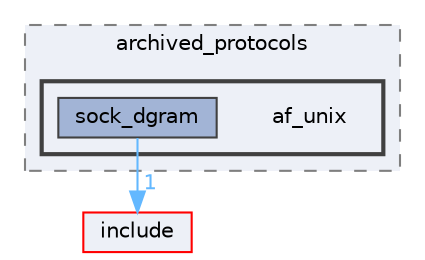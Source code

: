 digraph "src/nexilis/archived_protocols/af_unix"
{
 // LATEX_PDF_SIZE
  bgcolor="transparent";
  edge [fontname=Helvetica,fontsize=10,labelfontname=Helvetica,labelfontsize=10];
  node [fontname=Helvetica,fontsize=10,shape=box,height=0.2,width=0.4];
  compound=true
  subgraph clusterdir_9707c72a6fd9c3d9eeeb57a1eac2cc07 {
    graph [ bgcolor="#edf0f7", pencolor="grey50", label="archived_protocols", fontname=Helvetica,fontsize=10 style="filled,dashed", URL="dir_9707c72a6fd9c3d9eeeb57a1eac2cc07.html",tooltip=""]
  subgraph clusterdir_90cd8bdeeb48d813960ac51fee83b8f3 {
    graph [ bgcolor="#edf0f7", pencolor="grey25", label="", fontname=Helvetica,fontsize=10 style="filled,bold", URL="dir_90cd8bdeeb48d813960ac51fee83b8f3.html",tooltip=""]
    dir_90cd8bdeeb48d813960ac51fee83b8f3 [shape=plaintext, label="af_unix"];
  dir_b34623c5162fa8670b3cb155a20b5475 [label="sock_dgram", fillcolor="#a2b4d6", color="grey25", style="filled", URL="dir_b34623c5162fa8670b3cb155a20b5475.html",tooltip=""];
  }
  }
  dir_d44c64559bbebec7f509842c48db8b23 [label="include", fillcolor="#edf0f7", color="red", style="filled", URL="dir_d44c64559bbebec7f509842c48db8b23.html",tooltip=""];
  dir_b34623c5162fa8670b3cb155a20b5475->dir_d44c64559bbebec7f509842c48db8b23 [headlabel="1", labeldistance=1.5 headhref="dir_000037_000013.html" href="dir_000037_000013.html" color="steelblue1" fontcolor="steelblue1"];
}
